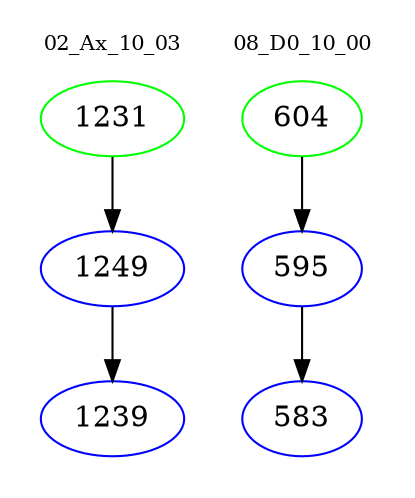 digraph{
subgraph cluster_0 {
color = white
label = "02_Ax_10_03";
fontsize=10;
T0_1231 [label="1231", color="green"]
T0_1231 -> T0_1249 [color="black"]
T0_1249 [label="1249", color="blue"]
T0_1249 -> T0_1239 [color="black"]
T0_1239 [label="1239", color="blue"]
}
subgraph cluster_1 {
color = white
label = "08_D0_10_00";
fontsize=10;
T1_604 [label="604", color="green"]
T1_604 -> T1_595 [color="black"]
T1_595 [label="595", color="blue"]
T1_595 -> T1_583 [color="black"]
T1_583 [label="583", color="blue"]
}
}
